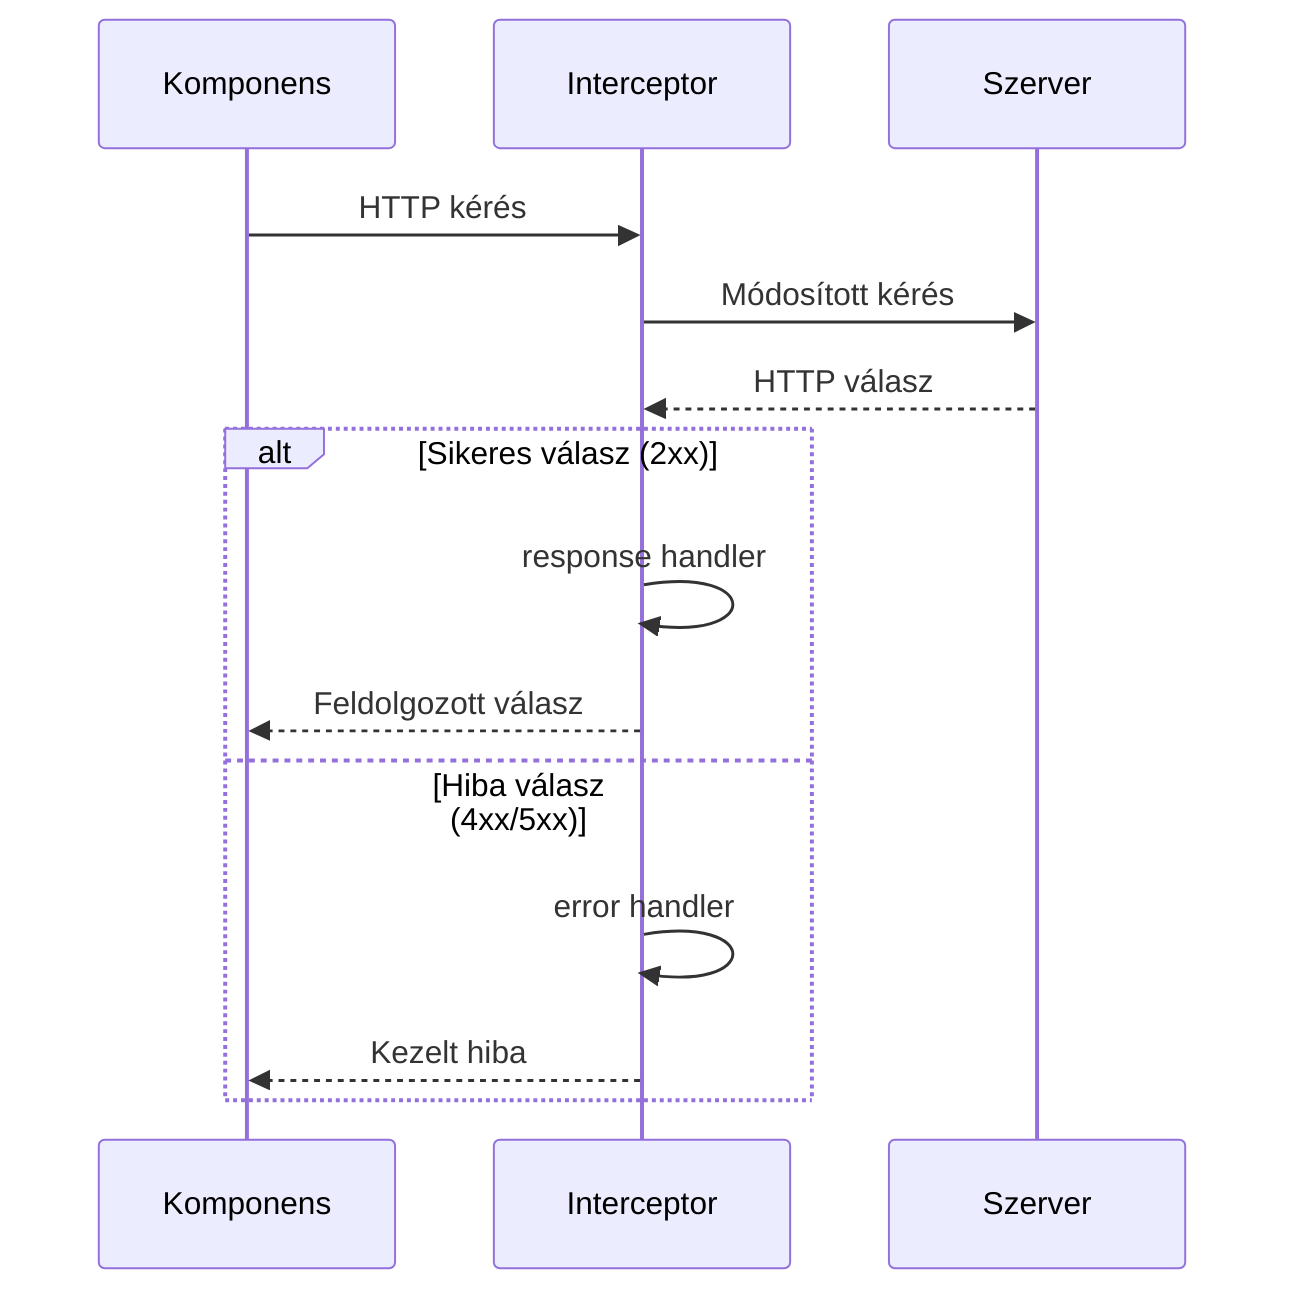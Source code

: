 sequenceDiagram
    participant C as Komponens
    participant I as Interceptor
    participant S as Szerver
    
    C->>I: HTTP kérés
    I->>S: Módosított kérés
    S-->>I: HTTP válasz
    
    alt Sikeres válasz (2xx)
        I->>I: response handler
        I-->>C: Feldolgozott válasz
    else Hiba válasz (4xx/5xx)
        I->>I: error handler
        I-->>C: Kezelt hiba
    end